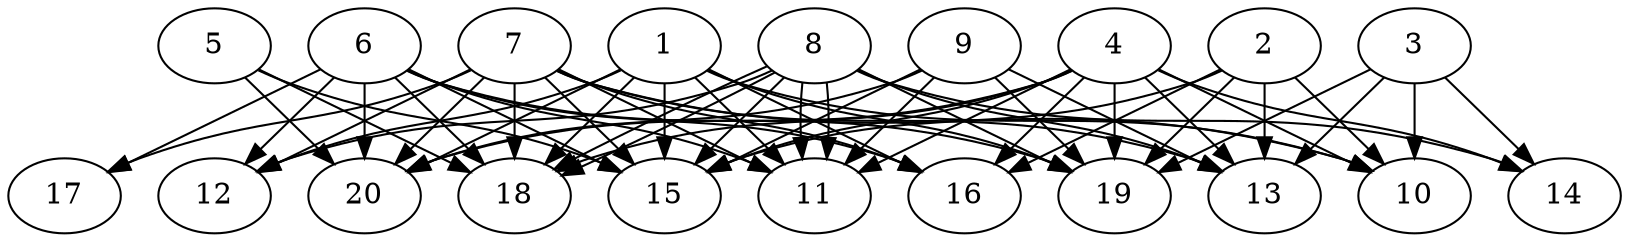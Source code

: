 // DAG automatically generated by daggen at Wed Jul 24 21:20:06 2019
// ./daggen --dot -n 20 --ccr 0.5 --fat 0.8 --regular 0.5 --density 0.8 --mindata 5242880 --maxdata 52428800 
digraph G {
  1 [size="15028224", alpha="0.20", expect_size="7514112"] 
  1 -> 10 [size ="7514112"]
  1 -> 11 [size ="7514112"]
  1 -> 12 [size ="7514112"]
  1 -> 15 [size ="7514112"]
  1 -> 16 [size ="7514112"]
  1 -> 18 [size ="7514112"]
  1 -> 19 [size ="7514112"]
  1 -> 20 [size ="7514112"]
  2 [size="27396096", alpha="0.17", expect_size="13698048"] 
  2 -> 10 [size ="13698048"]
  2 -> 13 [size ="13698048"]
  2 -> 15 [size ="13698048"]
  2 -> 16 [size ="13698048"]
  2 -> 19 [size ="13698048"]
  3 [size="33818624", alpha="0.05", expect_size="16909312"] 
  3 -> 10 [size ="16909312"]
  3 -> 13 [size ="16909312"]
  3 -> 14 [size ="16909312"]
  3 -> 19 [size ="16909312"]
  4 [size="44187648", alpha="0.02", expect_size="22093824"] 
  4 -> 10 [size ="22093824"]
  4 -> 11 [size ="22093824"]
  4 -> 13 [size ="22093824"]
  4 -> 14 [size ="22093824"]
  4 -> 15 [size ="22093824"]
  4 -> 16 [size ="22093824"]
  4 -> 18 [size ="22093824"]
  4 -> 19 [size ="22093824"]
  4 -> 20 [size ="22093824"]
  5 [size="70805504", alpha="0.04", expect_size="35402752"] 
  5 -> 15 [size ="35402752"]
  5 -> 18 [size ="35402752"]
  5 -> 20 [size ="35402752"]
  6 [size="97294336", alpha="0.06", expect_size="48647168"] 
  6 -> 11 [size ="48647168"]
  6 -> 12 [size ="48647168"]
  6 -> 15 [size ="48647168"]
  6 -> 16 [size ="48647168"]
  6 -> 17 [size ="48647168"]
  6 -> 18 [size ="48647168"]
  6 -> 19 [size ="48647168"]
  6 -> 20 [size ="48647168"]
  7 [size="44986368", alpha="0.20", expect_size="22493184"] 
  7 -> 10 [size ="22493184"]
  7 -> 11 [size ="22493184"]
  7 -> 12 [size ="22493184"]
  7 -> 13 [size ="22493184"]
  7 -> 15 [size ="22493184"]
  7 -> 16 [size ="22493184"]
  7 -> 17 [size ="22493184"]
  7 -> 18 [size ="22493184"]
  7 -> 20 [size ="22493184"]
  8 [size="63129600", alpha="0.10", expect_size="31564800"] 
  8 -> 11 [size ="31564800"]
  8 -> 11 [size ="31564800"]
  8 -> 12 [size ="31564800"]
  8 -> 13 [size ="31564800"]
  8 -> 14 [size ="31564800"]
  8 -> 15 [size ="31564800"]
  8 -> 18 [size ="31564800"]
  8 -> 18 [size ="31564800"]
  8 -> 19 [size ="31564800"]
  9 [size="11776000", alpha="0.04", expect_size="5888000"] 
  9 -> 11 [size ="5888000"]
  9 -> 13 [size ="5888000"]
  9 -> 15 [size ="5888000"]
  9 -> 19 [size ="5888000"]
  9 -> 20 [size ="5888000"]
  10 [size="102209536", alpha="0.13", expect_size="51104768"] 
  11 [size="87330816", alpha="0.07", expect_size="43665408"] 
  12 [size="85342208", alpha="0.13", expect_size="42671104"] 
  13 [size="70742016", alpha="0.13", expect_size="35371008"] 
  14 [size="92069888", alpha="0.15", expect_size="46034944"] 
  15 [size="101869568", alpha="0.18", expect_size="50934784"] 
  16 [size="27224064", alpha="0.19", expect_size="13612032"] 
  17 [size="54218752", alpha="0.08", expect_size="27109376"] 
  18 [size="52453376", alpha="0.17", expect_size="26226688"] 
  19 [size="98435072", alpha="0.08", expect_size="49217536"] 
  20 [size="22906880", alpha="0.19", expect_size="11453440"] 
}
